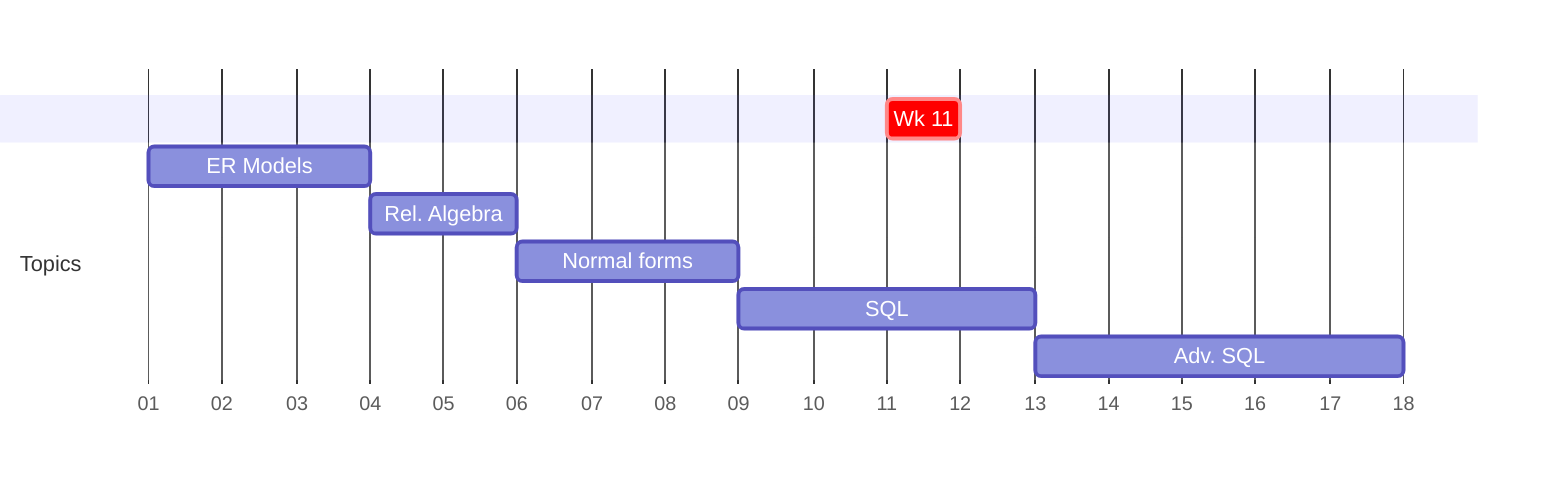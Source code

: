 gantt
        dateFormat  M/DD/YYYY
        axisFormat  %W

        section    
        Wk 11 : crit, weekblock, 3/17/2024, 1w

        section Topics
        ER Models : m1, 1/7/2024, 3w
        Rel. Algebra: m4, after m1, 2w
        Normal forms: m5, after m4, 3w
        SQL : m6, after m5, 4w
        Adv. SQL: m7, after m6, 5w